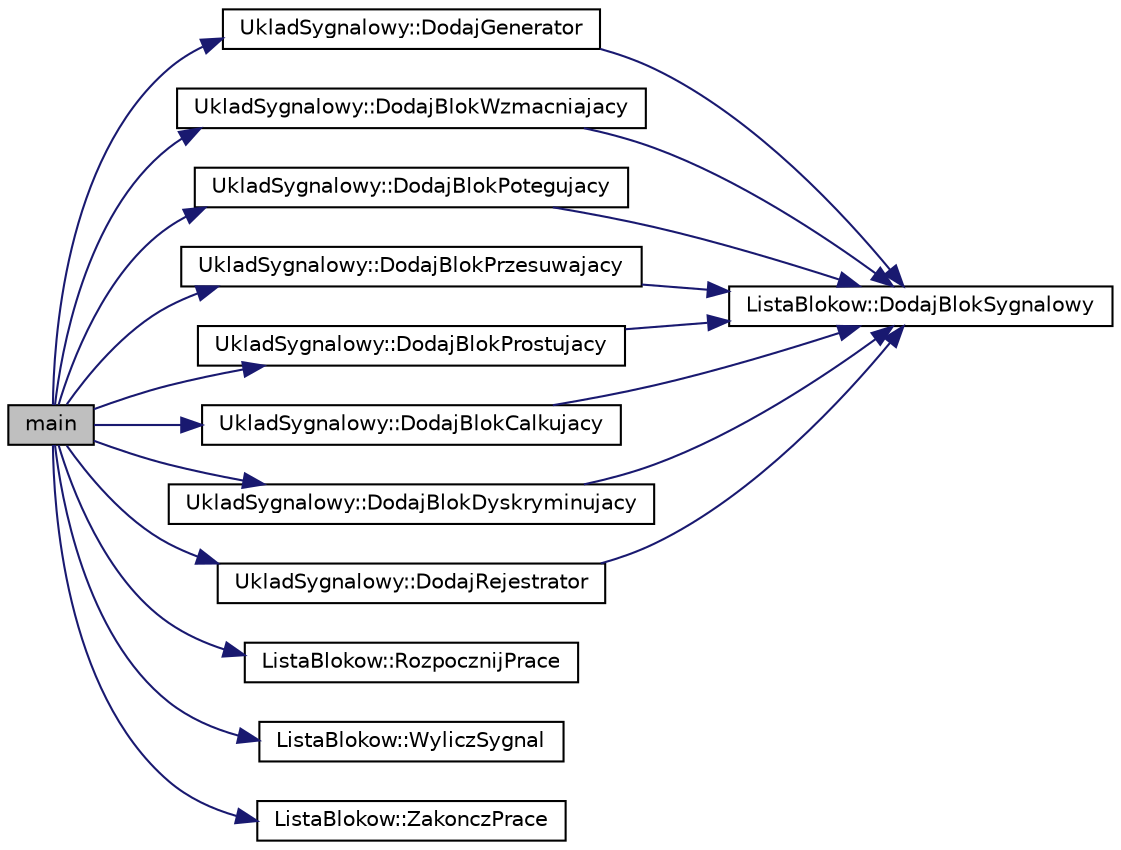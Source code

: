 digraph G
{
  edge [fontname="Helvetica",fontsize="10",labelfontname="Helvetica",labelfontsize="10"];
  node [fontname="Helvetica",fontsize="10",shape=record];
  rankdir="LR";
  Node1 [label="main",height=0.2,width=0.4,color="black", fillcolor="grey75", style="filled" fontcolor="black"];
  Node1 -> Node2 [color="midnightblue",fontsize="10",style="solid",fontname="Helvetica"];
  Node2 [label="UkladSygnalowy::DodajGenerator",height=0.2,width=0.4,color="black", fillcolor="white", style="filled",URL="$class_uklad_sygnalowy.html#a22d43e5ebd0f8a96b828647ee872f8cf",tooltip="Dodaje blok generatora sygnału."];
  Node2 -> Node3 [color="midnightblue",fontsize="10",style="solid",fontname="Helvetica"];
  Node3 [label="ListaBlokow::DodajBlokSygnalowy",height=0.2,width=0.4,color="black", fillcolor="white", style="filled",URL="$class_lista_blokow.html#ab77e5d62f4959fc61d2461a454bd7a68",tooltip="Dodaje nowy blok sygnałowy."];
  Node1 -> Node4 [color="midnightblue",fontsize="10",style="solid",fontname="Helvetica"];
  Node4 [label="UkladSygnalowy::DodajBlokWzmacniajacy",height=0.2,width=0.4,color="black", fillcolor="white", style="filled",URL="$class_uklad_sygnalowy.html#a6a11e372573f9874fc88bff8d4ae57c8",tooltip="Dodaje blok wzmacniający sygnał k-krotnie. Wartość wzmocnienia jest podawana jako c-string (char*)..."];
  Node4 -> Node3 [color="midnightblue",fontsize="10",style="solid",fontname="Helvetica"];
  Node1 -> Node5 [color="midnightblue",fontsize="10",style="solid",fontname="Helvetica"];
  Node5 [label="UkladSygnalowy::DodajBlokPotegujacy",height=0.2,width=0.4,color="black", fillcolor="white", style="filled",URL="$class_uklad_sygnalowy.html#a1506df9732dc3c76c21027aa5ac5e93a",tooltip="Dodaje blok potęgujący sygnał."];
  Node5 -> Node3 [color="midnightblue",fontsize="10",style="solid",fontname="Helvetica"];
  Node1 -> Node6 [color="midnightblue",fontsize="10",style="solid",fontname="Helvetica"];
  Node6 [label="UkladSygnalowy::DodajBlokPrzesuwajacy",height=0.2,width=0.4,color="black", fillcolor="white", style="filled",URL="$class_uklad_sygnalowy.html#a7aba42d042287f38c36a616af6a6182d",tooltip="Dodaje blok przesuwający sygnał o zadaną wartość. Wartość przesunięcia jest podawana jako c-string (c..."];
  Node6 -> Node3 [color="midnightblue",fontsize="10",style="solid",fontname="Helvetica"];
  Node1 -> Node7 [color="midnightblue",fontsize="10",style="solid",fontname="Helvetica"];
  Node7 [label="UkladSygnalowy::DodajBlokProstujacy",height=0.2,width=0.4,color="black", fillcolor="white", style="filled",URL="$class_uklad_sygnalowy.html#ab8b322abe9229fb280e6607b619653ed",tooltip="Dodaje blok prostujący sygnał."];
  Node7 -> Node3 [color="midnightblue",fontsize="10",style="solid",fontname="Helvetica"];
  Node1 -> Node8 [color="midnightblue",fontsize="10",style="solid",fontname="Helvetica"];
  Node8 [label="UkladSygnalowy::DodajBlokCalkujacy",height=0.2,width=0.4,color="black", fillcolor="white", style="filled",URL="$class_uklad_sygnalowy.html#adb3e2b75f63a2fbeb864489b4d46f36c",tooltip="Dodaje blok całkujący sygnał."];
  Node8 -> Node3 [color="midnightblue",fontsize="10",style="solid",fontname="Helvetica"];
  Node1 -> Node9 [color="midnightblue",fontsize="10",style="solid",fontname="Helvetica"];
  Node9 [label="UkladSygnalowy::DodajBlokDyskryminujacy",height=0.2,width=0.4,color="black", fillcolor="white", style="filled",URL="$class_uklad_sygnalowy.html#ace1f2a18c247247026c105acb2a9baa8",tooltip="Dodaje blok dyskryminujący sygnał. Wartość progu dyskryminacji jest podawana jako c-string (char*)..."];
  Node9 -> Node3 [color="midnightblue",fontsize="10",style="solid",fontname="Helvetica"];
  Node1 -> Node10 [color="midnightblue",fontsize="10",style="solid",fontname="Helvetica"];
  Node10 [label="UkladSygnalowy::DodajRejestrator",height=0.2,width=0.4,color="black", fillcolor="white", style="filled",URL="$class_uklad_sygnalowy.html#a1f37477cccc05141d42d7d9aacf55879",tooltip="Dodaje blok rejestratora sygnału."];
  Node10 -> Node3 [color="midnightblue",fontsize="10",style="solid",fontname="Helvetica"];
  Node1 -> Node11 [color="midnightblue",fontsize="10",style="solid",fontname="Helvetica"];
  Node11 [label="ListaBlokow::RozpocznijPrace",height=0.2,width=0.4,color="black", fillcolor="white", style="filled",URL="$class_lista_blokow.html#aa04d076c3824fc7034998d7829f25395",tooltip="Metoda ta inicjalizuje wszystkie bloki sygnałowe z listy."];
  Node1 -> Node12 [color="midnightblue",fontsize="10",style="solid",fontname="Helvetica"];
  Node12 [label="ListaBlokow::WyliczSygnal",height=0.2,width=0.4,color="black", fillcolor="white", style="filled",URL="$class_lista_blokow.html#acc94cb1f57abd2ea11c9bc88b59b8b3e",tooltip="Realizuje przeliczenie sygnału dla całej listy bloków."];
  Node1 -> Node13 [color="midnightblue",fontsize="10",style="solid",fontname="Helvetica"];
  Node13 [label="ListaBlokow::ZakonczPrace",height=0.2,width=0.4,color="black", fillcolor="white", style="filled",URL="$class_lista_blokow.html#ad35fa127514dc93ba034e29eee5d0081",tooltip="Kończy pracę wszystkich bloków."];
}

